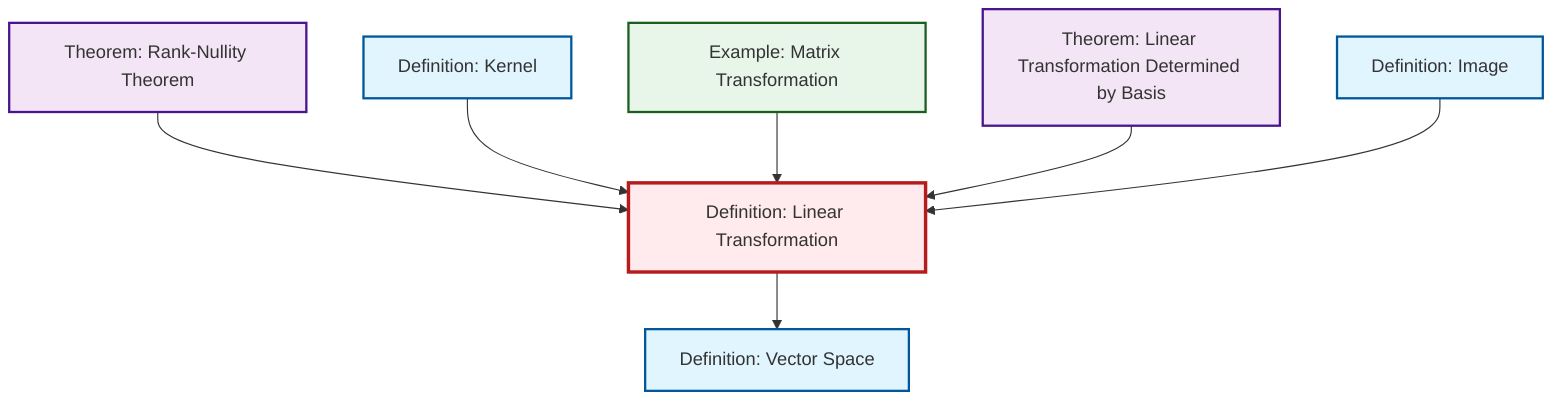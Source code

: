 graph TD
    classDef definition fill:#e1f5fe,stroke:#01579b,stroke-width:2px
    classDef theorem fill:#f3e5f5,stroke:#4a148c,stroke-width:2px
    classDef axiom fill:#fff3e0,stroke:#e65100,stroke-width:2px
    classDef example fill:#e8f5e9,stroke:#1b5e20,stroke-width:2px
    classDef current fill:#ffebee,stroke:#b71c1c,stroke-width:3px
    def-vector-space["Definition: Vector Space"]:::definition
    ex-matrix-transformation["Example: Matrix Transformation"]:::example
    def-kernel["Definition: Kernel"]:::definition
    thm-rank-nullity["Theorem: Rank-Nullity Theorem"]:::theorem
    def-image["Definition: Image"]:::definition
    thm-linear-transformation-basis["Theorem: Linear Transformation Determined by Basis"]:::theorem
    def-linear-transformation["Definition: Linear Transformation"]:::definition
    thm-rank-nullity --> def-linear-transformation
    def-kernel --> def-linear-transformation
    ex-matrix-transformation --> def-linear-transformation
    thm-linear-transformation-basis --> def-linear-transformation
    def-linear-transformation --> def-vector-space
    def-image --> def-linear-transformation
    class def-linear-transformation current